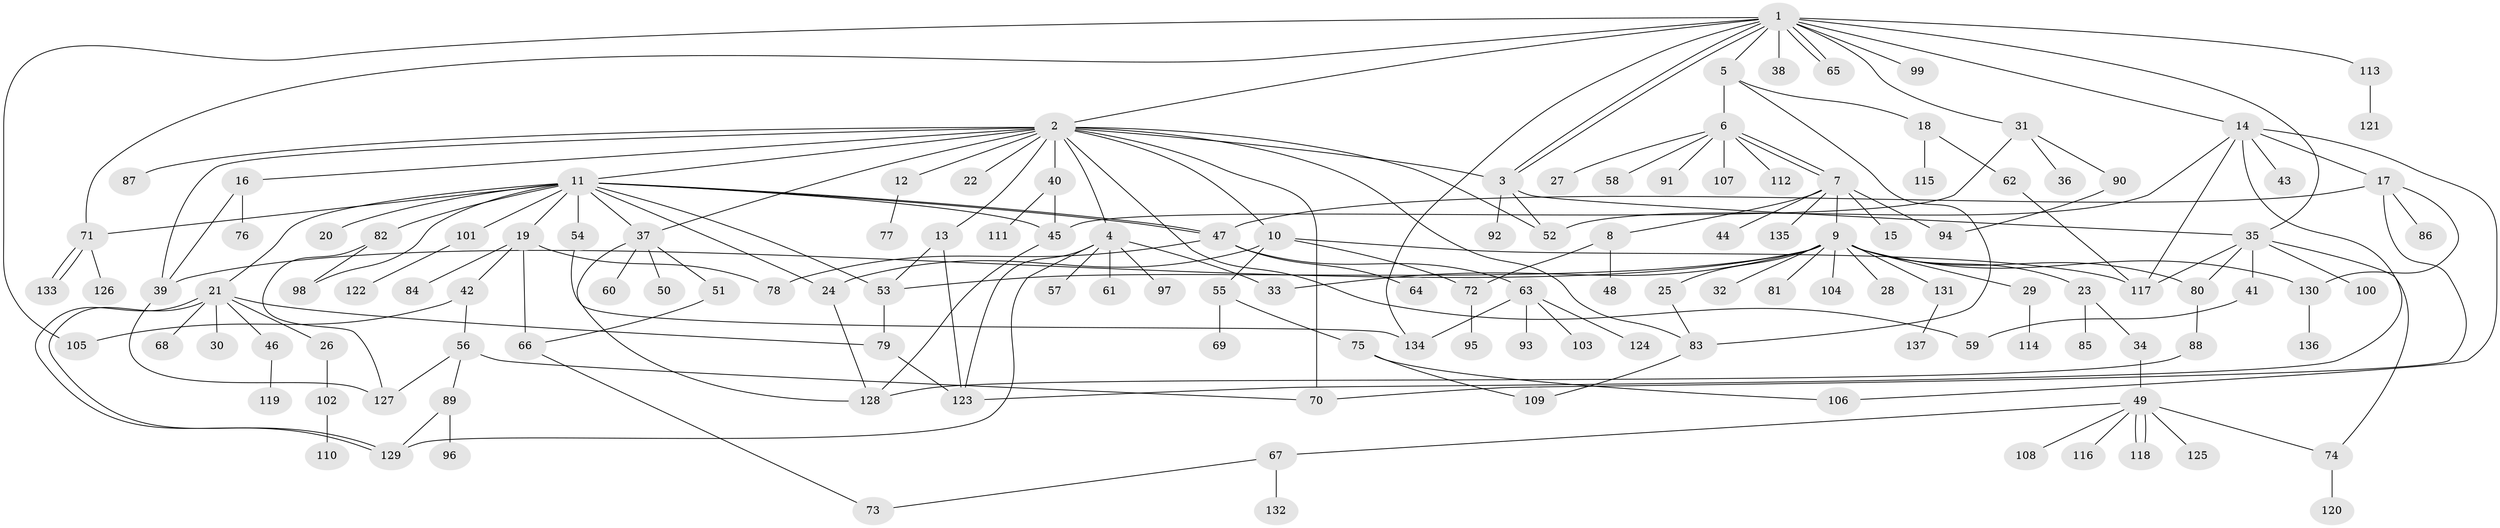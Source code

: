 // Generated by graph-tools (version 1.1) at 2025/01/03/09/25 03:01:56]
// undirected, 137 vertices, 191 edges
graph export_dot {
graph [start="1"]
  node [color=gray90,style=filled];
  1;
  2;
  3;
  4;
  5;
  6;
  7;
  8;
  9;
  10;
  11;
  12;
  13;
  14;
  15;
  16;
  17;
  18;
  19;
  20;
  21;
  22;
  23;
  24;
  25;
  26;
  27;
  28;
  29;
  30;
  31;
  32;
  33;
  34;
  35;
  36;
  37;
  38;
  39;
  40;
  41;
  42;
  43;
  44;
  45;
  46;
  47;
  48;
  49;
  50;
  51;
  52;
  53;
  54;
  55;
  56;
  57;
  58;
  59;
  60;
  61;
  62;
  63;
  64;
  65;
  66;
  67;
  68;
  69;
  70;
  71;
  72;
  73;
  74;
  75;
  76;
  77;
  78;
  79;
  80;
  81;
  82;
  83;
  84;
  85;
  86;
  87;
  88;
  89;
  90;
  91;
  92;
  93;
  94;
  95;
  96;
  97;
  98;
  99;
  100;
  101;
  102;
  103;
  104;
  105;
  106;
  107;
  108;
  109;
  110;
  111;
  112;
  113;
  114;
  115;
  116;
  117;
  118;
  119;
  120;
  121;
  122;
  123;
  124;
  125;
  126;
  127;
  128;
  129;
  130;
  131;
  132;
  133;
  134;
  135;
  136;
  137;
  1 -- 2;
  1 -- 3;
  1 -- 3;
  1 -- 5;
  1 -- 14;
  1 -- 31;
  1 -- 35;
  1 -- 38;
  1 -- 65;
  1 -- 65;
  1 -- 71;
  1 -- 99;
  1 -- 105;
  1 -- 113;
  1 -- 134;
  2 -- 3;
  2 -- 4;
  2 -- 10;
  2 -- 11;
  2 -- 12;
  2 -- 13;
  2 -- 16;
  2 -- 22;
  2 -- 37;
  2 -- 39;
  2 -- 40;
  2 -- 52;
  2 -- 59;
  2 -- 70;
  2 -- 83;
  2 -- 87;
  3 -- 35;
  3 -- 52;
  3 -- 92;
  4 -- 33;
  4 -- 57;
  4 -- 61;
  4 -- 97;
  4 -- 123;
  4 -- 129;
  5 -- 6;
  5 -- 18;
  5 -- 83;
  6 -- 7;
  6 -- 7;
  6 -- 27;
  6 -- 58;
  6 -- 91;
  6 -- 107;
  6 -- 112;
  7 -- 8;
  7 -- 9;
  7 -- 15;
  7 -- 44;
  7 -- 94;
  7 -- 135;
  8 -- 48;
  8 -- 72;
  9 -- 23;
  9 -- 25;
  9 -- 28;
  9 -- 29;
  9 -- 32;
  9 -- 33;
  9 -- 39;
  9 -- 53;
  9 -- 80;
  9 -- 81;
  9 -- 104;
  9 -- 130;
  9 -- 131;
  10 -- 24;
  10 -- 55;
  10 -- 72;
  10 -- 117;
  11 -- 19;
  11 -- 20;
  11 -- 21;
  11 -- 24;
  11 -- 37;
  11 -- 45;
  11 -- 47;
  11 -- 47;
  11 -- 53;
  11 -- 54;
  11 -- 71;
  11 -- 82;
  11 -- 98;
  11 -- 101;
  12 -- 77;
  13 -- 53;
  13 -- 123;
  14 -- 17;
  14 -- 43;
  14 -- 52;
  14 -- 106;
  14 -- 117;
  14 -- 123;
  16 -- 39;
  16 -- 76;
  17 -- 47;
  17 -- 70;
  17 -- 86;
  17 -- 130;
  18 -- 62;
  18 -- 115;
  19 -- 42;
  19 -- 66;
  19 -- 78;
  19 -- 84;
  21 -- 26;
  21 -- 30;
  21 -- 46;
  21 -- 68;
  21 -- 79;
  21 -- 129;
  21 -- 129;
  23 -- 34;
  23 -- 85;
  24 -- 128;
  25 -- 83;
  26 -- 102;
  29 -- 114;
  31 -- 36;
  31 -- 45;
  31 -- 90;
  34 -- 49;
  35 -- 41;
  35 -- 74;
  35 -- 80;
  35 -- 100;
  35 -- 117;
  37 -- 50;
  37 -- 51;
  37 -- 60;
  37 -- 128;
  39 -- 127;
  40 -- 45;
  40 -- 111;
  41 -- 59;
  42 -- 56;
  42 -- 105;
  45 -- 128;
  46 -- 119;
  47 -- 63;
  47 -- 64;
  47 -- 78;
  49 -- 67;
  49 -- 74;
  49 -- 108;
  49 -- 116;
  49 -- 118;
  49 -- 118;
  49 -- 125;
  51 -- 66;
  53 -- 79;
  54 -- 134;
  55 -- 69;
  55 -- 75;
  56 -- 70;
  56 -- 89;
  56 -- 127;
  62 -- 117;
  63 -- 93;
  63 -- 103;
  63 -- 124;
  63 -- 134;
  66 -- 73;
  67 -- 73;
  67 -- 132;
  71 -- 126;
  71 -- 133;
  71 -- 133;
  72 -- 95;
  74 -- 120;
  75 -- 106;
  75 -- 109;
  79 -- 123;
  80 -- 88;
  82 -- 98;
  82 -- 127;
  83 -- 109;
  88 -- 128;
  89 -- 96;
  89 -- 129;
  90 -- 94;
  101 -- 122;
  102 -- 110;
  113 -- 121;
  130 -- 136;
  131 -- 137;
}
